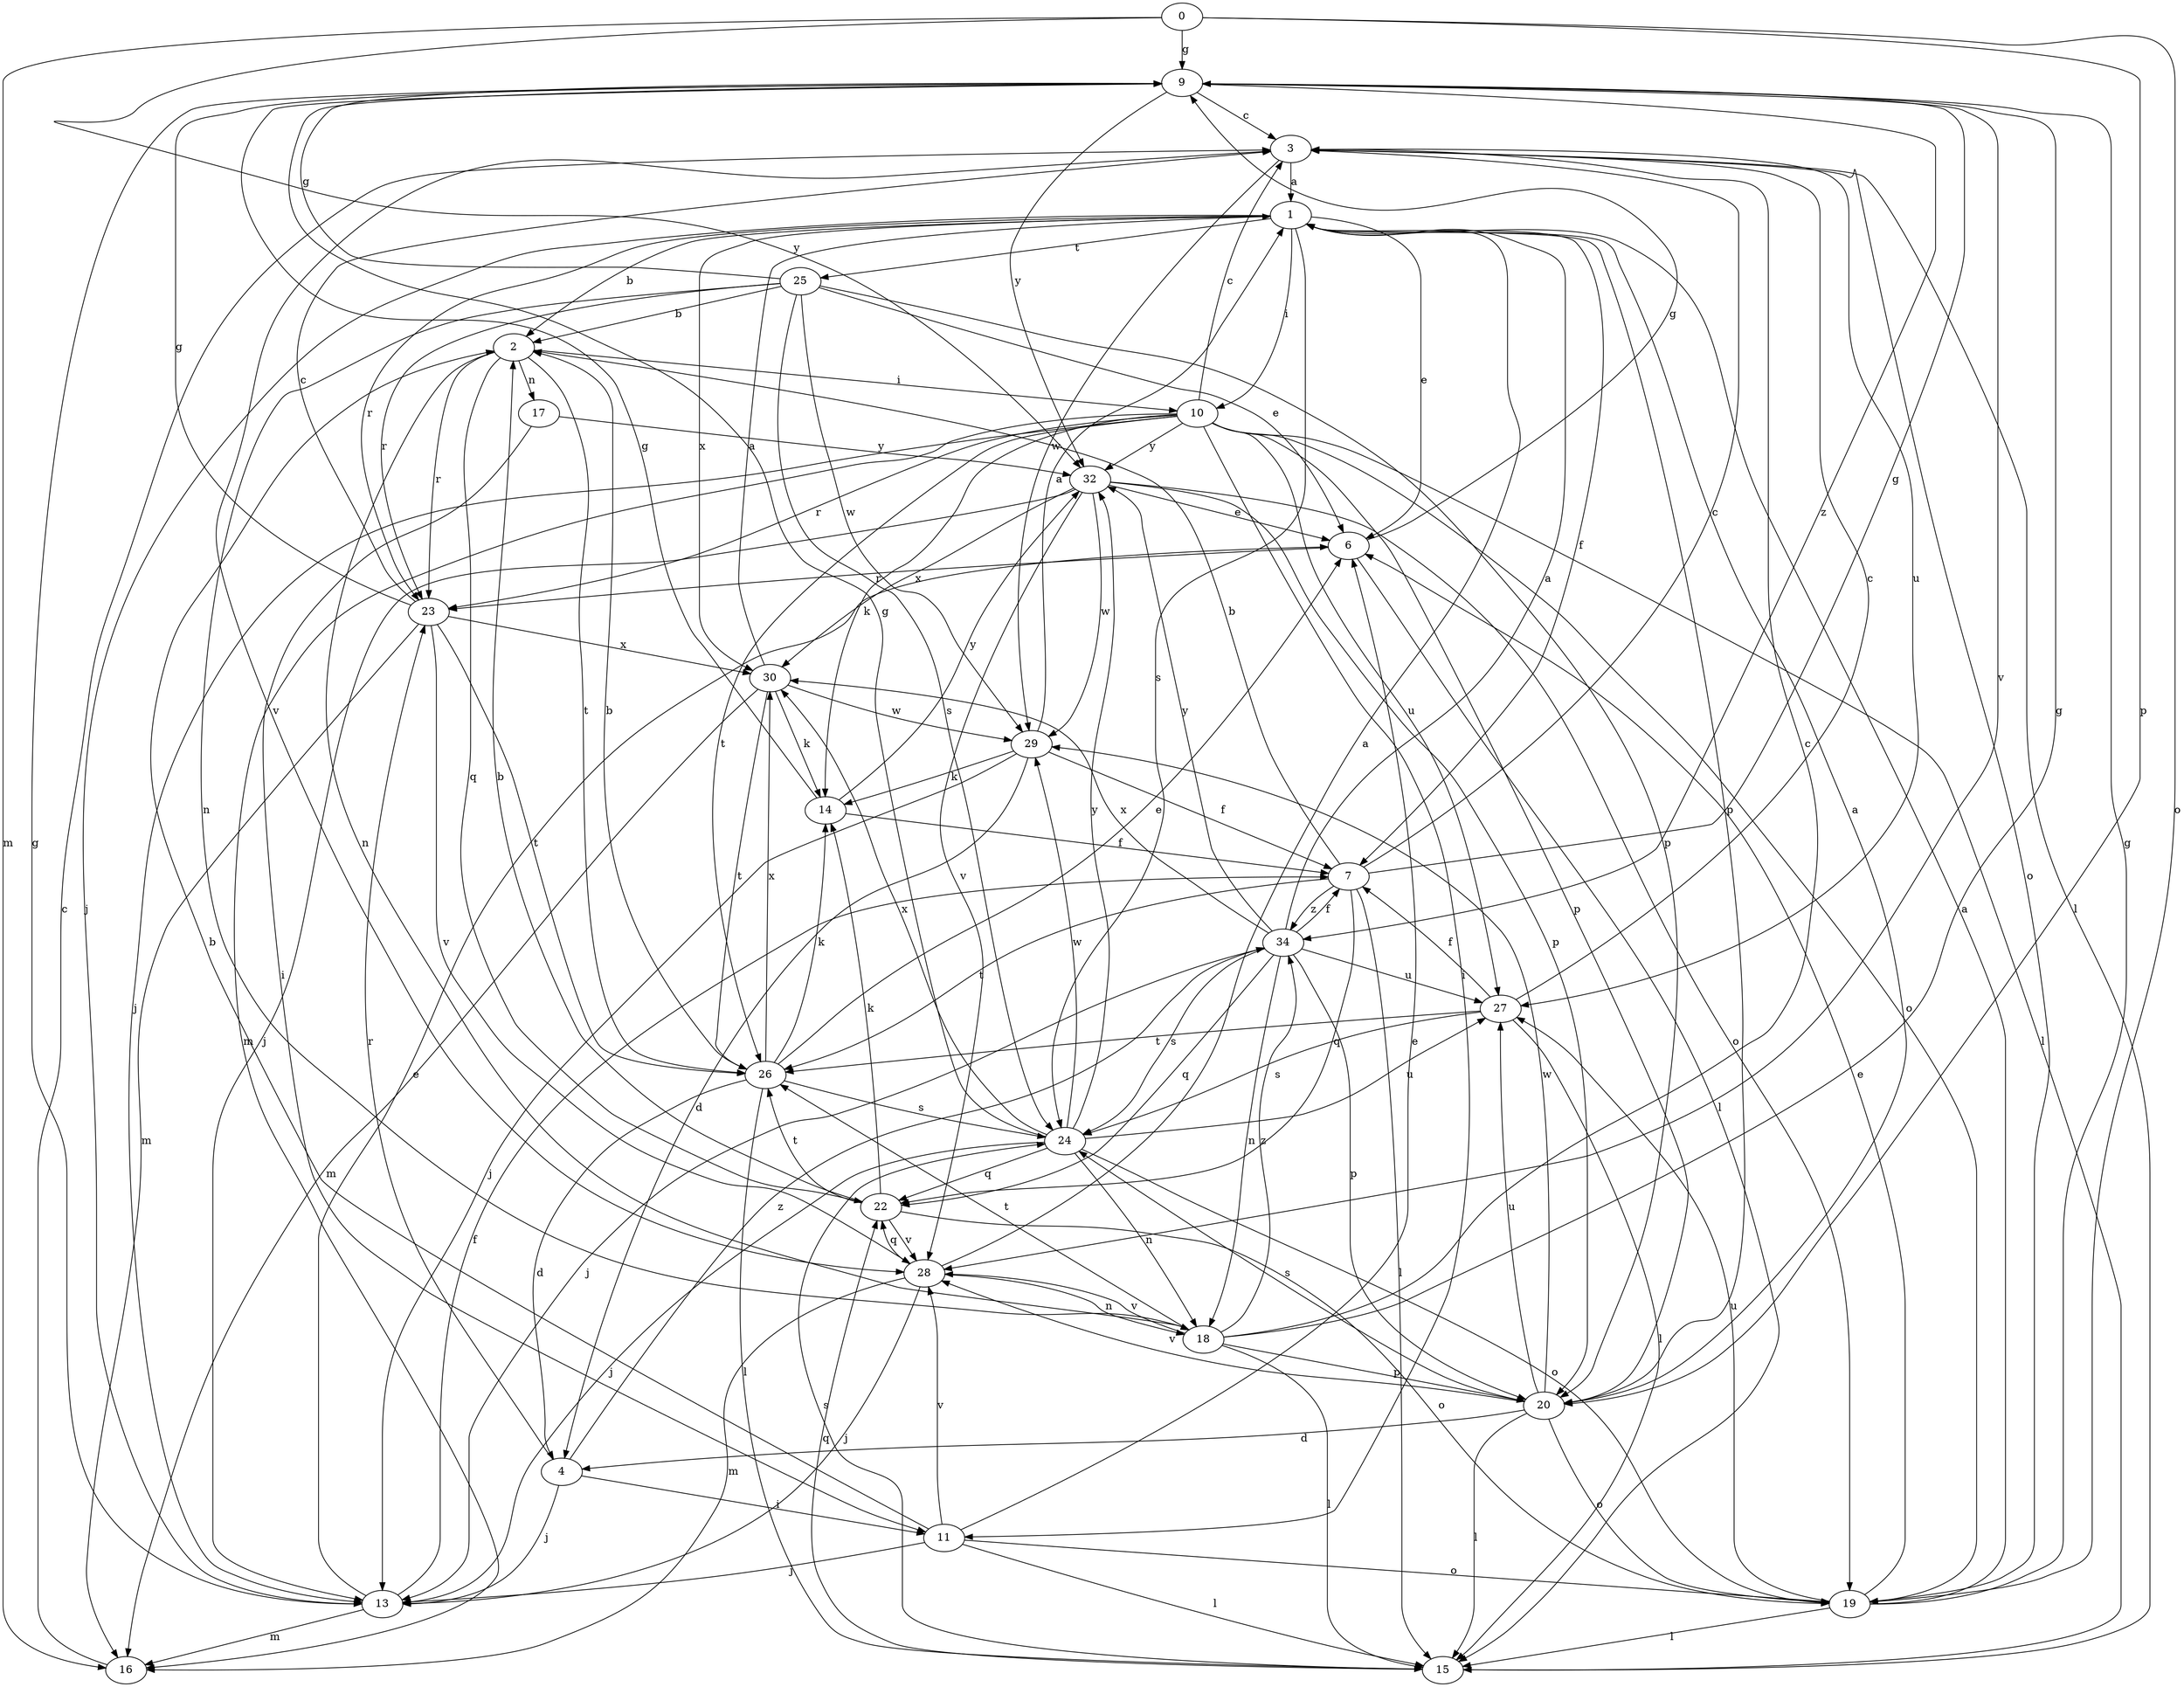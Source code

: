 strict digraph  {
0;
1;
2;
3;
4;
6;
7;
9;
10;
11;
13;
14;
15;
16;
17;
18;
19;
20;
22;
23;
24;
25;
26;
27;
28;
29;
30;
32;
34;
0 -> 9  [label=g];
0 -> 16  [label=m];
0 -> 19  [label=o];
0 -> 20  [label=p];
0 -> 32  [label=y];
1 -> 2  [label=b];
1 -> 6  [label=e];
1 -> 7  [label=f];
1 -> 10  [label=i];
1 -> 13  [label=j];
1 -> 20  [label=p];
1 -> 23  [label=r];
1 -> 24  [label=s];
1 -> 25  [label=t];
1 -> 30  [label=x];
2 -> 10  [label=i];
2 -> 17  [label=n];
2 -> 18  [label=n];
2 -> 22  [label=q];
2 -> 23  [label=r];
2 -> 26  [label=t];
3 -> 1  [label=a];
3 -> 15  [label=l];
3 -> 19  [label=o];
3 -> 27  [label=u];
3 -> 28  [label=v];
3 -> 29  [label=w];
4 -> 11  [label=i];
4 -> 13  [label=j];
4 -> 23  [label=r];
4 -> 34  [label=z];
6 -> 9  [label=g];
6 -> 15  [label=l];
6 -> 23  [label=r];
7 -> 2  [label=b];
7 -> 3  [label=c];
7 -> 9  [label=g];
7 -> 15  [label=l];
7 -> 22  [label=q];
7 -> 26  [label=t];
7 -> 34  [label=z];
9 -> 3  [label=c];
9 -> 28  [label=v];
9 -> 32  [label=y];
9 -> 34  [label=z];
10 -> 3  [label=c];
10 -> 11  [label=i];
10 -> 13  [label=j];
10 -> 14  [label=k];
10 -> 15  [label=l];
10 -> 16  [label=m];
10 -> 19  [label=o];
10 -> 20  [label=p];
10 -> 23  [label=r];
10 -> 26  [label=t];
10 -> 27  [label=u];
10 -> 32  [label=y];
11 -> 2  [label=b];
11 -> 6  [label=e];
11 -> 13  [label=j];
11 -> 15  [label=l];
11 -> 19  [label=o];
11 -> 28  [label=v];
13 -> 6  [label=e];
13 -> 7  [label=f];
13 -> 9  [label=g];
13 -> 16  [label=m];
14 -> 7  [label=f];
14 -> 9  [label=g];
14 -> 32  [label=y];
15 -> 22  [label=q];
15 -> 24  [label=s];
16 -> 3  [label=c];
17 -> 11  [label=i];
17 -> 32  [label=y];
18 -> 3  [label=c];
18 -> 9  [label=g];
18 -> 15  [label=l];
18 -> 20  [label=p];
18 -> 26  [label=t];
18 -> 28  [label=v];
18 -> 34  [label=z];
19 -> 1  [label=a];
19 -> 6  [label=e];
19 -> 9  [label=g];
19 -> 15  [label=l];
19 -> 27  [label=u];
20 -> 1  [label=a];
20 -> 4  [label=d];
20 -> 15  [label=l];
20 -> 19  [label=o];
20 -> 24  [label=s];
20 -> 27  [label=u];
20 -> 28  [label=v];
20 -> 29  [label=w];
22 -> 2  [label=b];
22 -> 14  [label=k];
22 -> 19  [label=o];
22 -> 26  [label=t];
22 -> 28  [label=v];
23 -> 3  [label=c];
23 -> 9  [label=g];
23 -> 16  [label=m];
23 -> 26  [label=t];
23 -> 28  [label=v];
23 -> 30  [label=x];
24 -> 9  [label=g];
24 -> 13  [label=j];
24 -> 18  [label=n];
24 -> 19  [label=o];
24 -> 22  [label=q];
24 -> 27  [label=u];
24 -> 29  [label=w];
24 -> 30  [label=x];
24 -> 32  [label=y];
25 -> 2  [label=b];
25 -> 6  [label=e];
25 -> 9  [label=g];
25 -> 18  [label=n];
25 -> 20  [label=p];
25 -> 23  [label=r];
25 -> 24  [label=s];
25 -> 29  [label=w];
26 -> 2  [label=b];
26 -> 4  [label=d];
26 -> 6  [label=e];
26 -> 14  [label=k];
26 -> 15  [label=l];
26 -> 24  [label=s];
26 -> 30  [label=x];
27 -> 3  [label=c];
27 -> 7  [label=f];
27 -> 15  [label=l];
27 -> 24  [label=s];
27 -> 26  [label=t];
28 -> 1  [label=a];
28 -> 13  [label=j];
28 -> 16  [label=m];
28 -> 18  [label=n];
28 -> 22  [label=q];
29 -> 1  [label=a];
29 -> 4  [label=d];
29 -> 7  [label=f];
29 -> 13  [label=j];
29 -> 14  [label=k];
30 -> 1  [label=a];
30 -> 14  [label=k];
30 -> 16  [label=m];
30 -> 26  [label=t];
30 -> 29  [label=w];
32 -> 6  [label=e];
32 -> 13  [label=j];
32 -> 19  [label=o];
32 -> 20  [label=p];
32 -> 28  [label=v];
32 -> 29  [label=w];
32 -> 30  [label=x];
34 -> 1  [label=a];
34 -> 7  [label=f];
34 -> 13  [label=j];
34 -> 18  [label=n];
34 -> 20  [label=p];
34 -> 22  [label=q];
34 -> 24  [label=s];
34 -> 27  [label=u];
34 -> 30  [label=x];
34 -> 32  [label=y];
}
